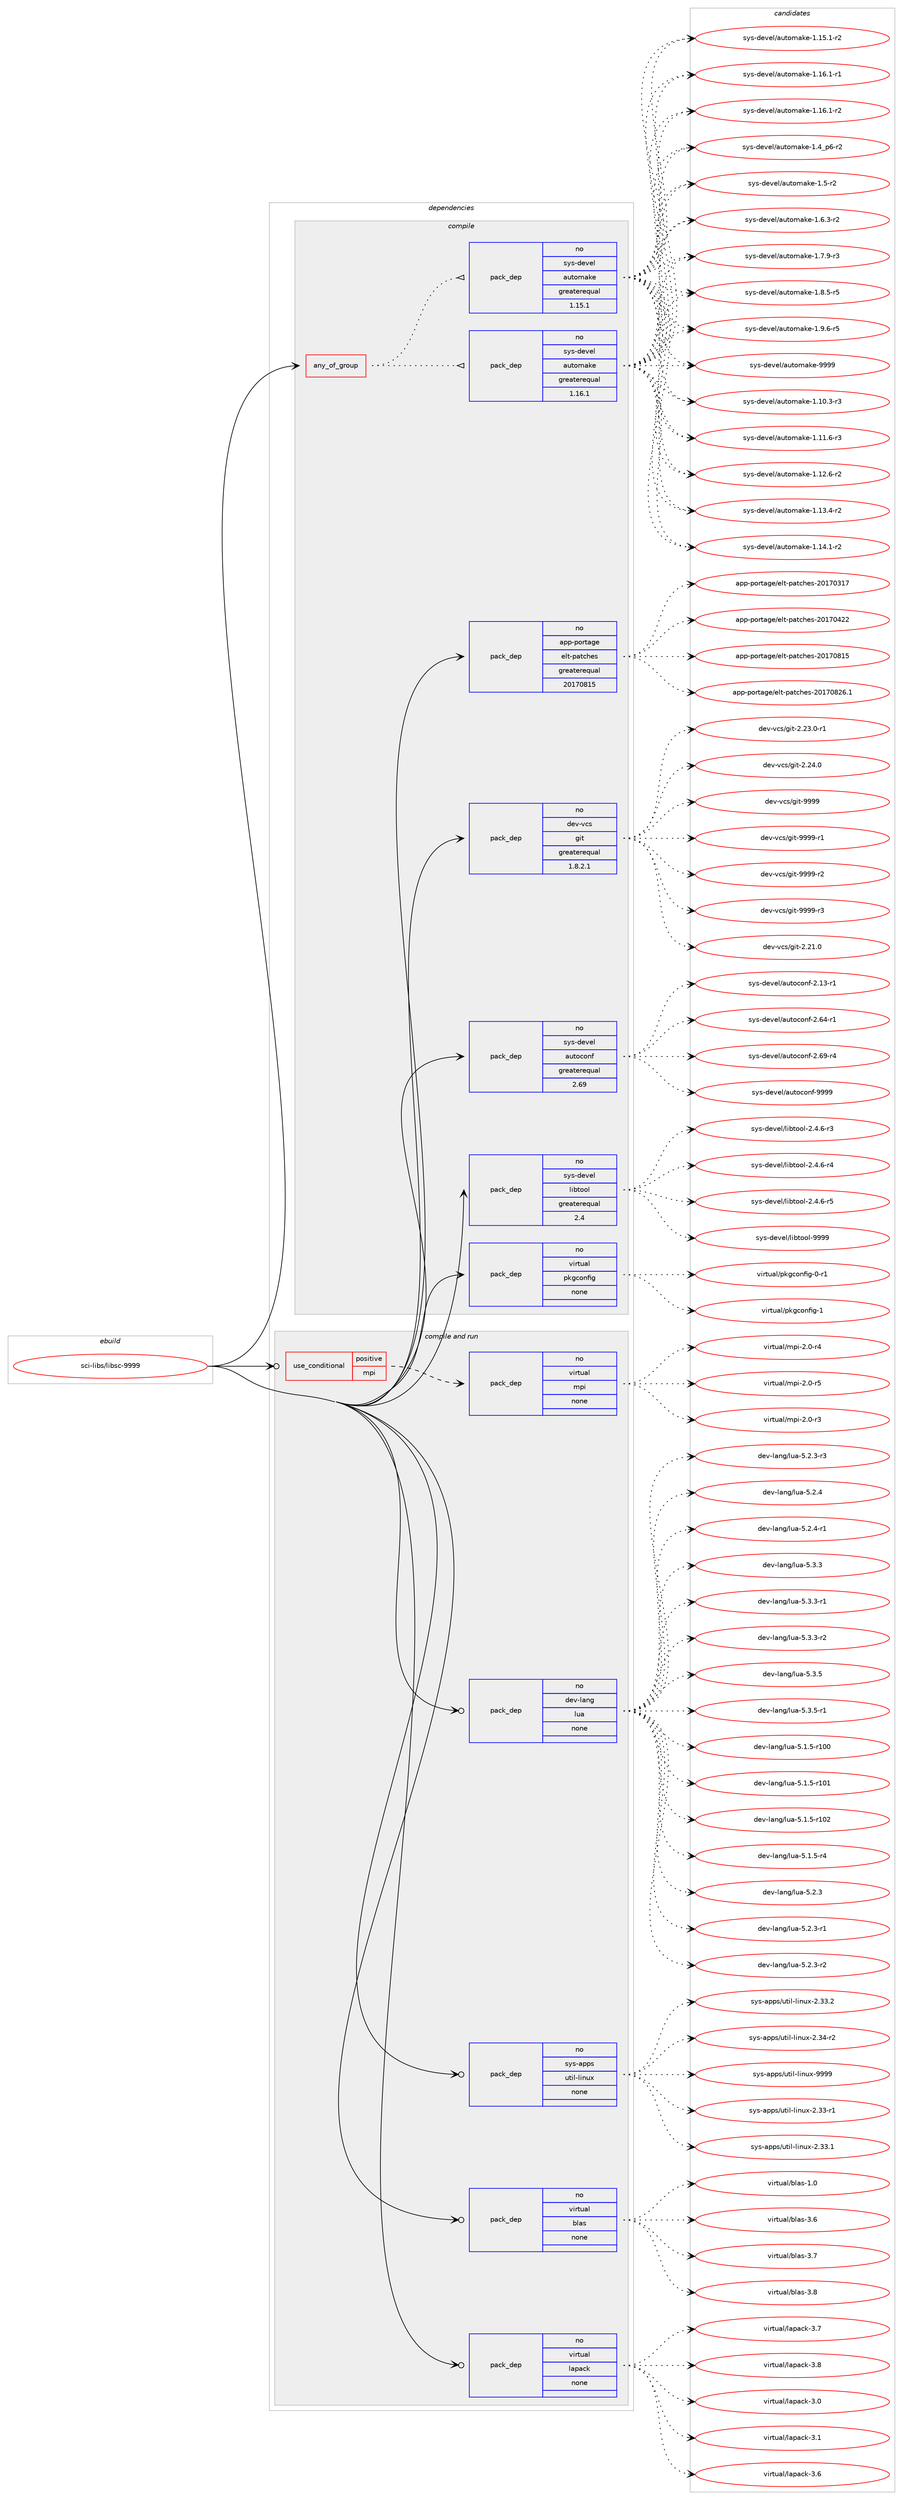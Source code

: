 digraph prolog {

# *************
# Graph options
# *************

newrank=true;
concentrate=true;
compound=true;
graph [rankdir=LR,fontname=Helvetica,fontsize=10,ranksep=1.5];#, ranksep=2.5, nodesep=0.2];
edge  [arrowhead=vee];
node  [fontname=Helvetica,fontsize=10];

# **********
# The ebuild
# **********

subgraph cluster_leftcol {
color=gray;
rank=same;
label=<<i>ebuild</i>>;
id [label="sci-libs/libsc-9999", color=red, width=4, href="../sci-libs/libsc-9999.svg"];
}

# ****************
# The dependencies
# ****************

subgraph cluster_midcol {
color=gray;
label=<<i>dependencies</i>>;
subgraph cluster_compile {
fillcolor="#eeeeee";
style=filled;
label=<<i>compile</i>>;
subgraph any14650 {
dependency857817 [label=<<TABLE BORDER="0" CELLBORDER="1" CELLSPACING="0" CELLPADDING="4"><TR><TD CELLPADDING="10">any_of_group</TD></TR></TABLE>>, shape=none, color=red];subgraph pack634419 {
dependency857818 [label=<<TABLE BORDER="0" CELLBORDER="1" CELLSPACING="0" CELLPADDING="4" WIDTH="220"><TR><TD ROWSPAN="6" CELLPADDING="30">pack_dep</TD></TR><TR><TD WIDTH="110">no</TD></TR><TR><TD>sys-devel</TD></TR><TR><TD>automake</TD></TR><TR><TD>greaterequal</TD></TR><TR><TD>1.16.1</TD></TR></TABLE>>, shape=none, color=blue];
}
dependency857817:e -> dependency857818:w [weight=20,style="dotted",arrowhead="oinv"];
subgraph pack634420 {
dependency857819 [label=<<TABLE BORDER="0" CELLBORDER="1" CELLSPACING="0" CELLPADDING="4" WIDTH="220"><TR><TD ROWSPAN="6" CELLPADDING="30">pack_dep</TD></TR><TR><TD WIDTH="110">no</TD></TR><TR><TD>sys-devel</TD></TR><TR><TD>automake</TD></TR><TR><TD>greaterequal</TD></TR><TR><TD>1.15.1</TD></TR></TABLE>>, shape=none, color=blue];
}
dependency857817:e -> dependency857819:w [weight=20,style="dotted",arrowhead="oinv"];
}
id:e -> dependency857817:w [weight=20,style="solid",arrowhead="vee"];
subgraph pack634421 {
dependency857820 [label=<<TABLE BORDER="0" CELLBORDER="1" CELLSPACING="0" CELLPADDING="4" WIDTH="220"><TR><TD ROWSPAN="6" CELLPADDING="30">pack_dep</TD></TR><TR><TD WIDTH="110">no</TD></TR><TR><TD>app-portage</TD></TR><TR><TD>elt-patches</TD></TR><TR><TD>greaterequal</TD></TR><TR><TD>20170815</TD></TR></TABLE>>, shape=none, color=blue];
}
id:e -> dependency857820:w [weight=20,style="solid",arrowhead="vee"];
subgraph pack634422 {
dependency857821 [label=<<TABLE BORDER="0" CELLBORDER="1" CELLSPACING="0" CELLPADDING="4" WIDTH="220"><TR><TD ROWSPAN="6" CELLPADDING="30">pack_dep</TD></TR><TR><TD WIDTH="110">no</TD></TR><TR><TD>dev-vcs</TD></TR><TR><TD>git</TD></TR><TR><TD>greaterequal</TD></TR><TR><TD>1.8.2.1</TD></TR></TABLE>>, shape=none, color=blue];
}
id:e -> dependency857821:w [weight=20,style="solid",arrowhead="vee"];
subgraph pack634423 {
dependency857822 [label=<<TABLE BORDER="0" CELLBORDER="1" CELLSPACING="0" CELLPADDING="4" WIDTH="220"><TR><TD ROWSPAN="6" CELLPADDING="30">pack_dep</TD></TR><TR><TD WIDTH="110">no</TD></TR><TR><TD>sys-devel</TD></TR><TR><TD>autoconf</TD></TR><TR><TD>greaterequal</TD></TR><TR><TD>2.69</TD></TR></TABLE>>, shape=none, color=blue];
}
id:e -> dependency857822:w [weight=20,style="solid",arrowhead="vee"];
subgraph pack634424 {
dependency857823 [label=<<TABLE BORDER="0" CELLBORDER="1" CELLSPACING="0" CELLPADDING="4" WIDTH="220"><TR><TD ROWSPAN="6" CELLPADDING="30">pack_dep</TD></TR><TR><TD WIDTH="110">no</TD></TR><TR><TD>sys-devel</TD></TR><TR><TD>libtool</TD></TR><TR><TD>greaterequal</TD></TR><TR><TD>2.4</TD></TR></TABLE>>, shape=none, color=blue];
}
id:e -> dependency857823:w [weight=20,style="solid",arrowhead="vee"];
subgraph pack634425 {
dependency857824 [label=<<TABLE BORDER="0" CELLBORDER="1" CELLSPACING="0" CELLPADDING="4" WIDTH="220"><TR><TD ROWSPAN="6" CELLPADDING="30">pack_dep</TD></TR><TR><TD WIDTH="110">no</TD></TR><TR><TD>virtual</TD></TR><TR><TD>pkgconfig</TD></TR><TR><TD>none</TD></TR><TR><TD></TD></TR></TABLE>>, shape=none, color=blue];
}
id:e -> dependency857824:w [weight=20,style="solid",arrowhead="vee"];
}
subgraph cluster_compileandrun {
fillcolor="#eeeeee";
style=filled;
label=<<i>compile and run</i>>;
subgraph cond208239 {
dependency857825 [label=<<TABLE BORDER="0" CELLBORDER="1" CELLSPACING="0" CELLPADDING="4"><TR><TD ROWSPAN="3" CELLPADDING="10">use_conditional</TD></TR><TR><TD>positive</TD></TR><TR><TD>mpi</TD></TR></TABLE>>, shape=none, color=red];
subgraph pack634426 {
dependency857826 [label=<<TABLE BORDER="0" CELLBORDER="1" CELLSPACING="0" CELLPADDING="4" WIDTH="220"><TR><TD ROWSPAN="6" CELLPADDING="30">pack_dep</TD></TR><TR><TD WIDTH="110">no</TD></TR><TR><TD>virtual</TD></TR><TR><TD>mpi</TD></TR><TR><TD>none</TD></TR><TR><TD></TD></TR></TABLE>>, shape=none, color=blue];
}
dependency857825:e -> dependency857826:w [weight=20,style="dashed",arrowhead="vee"];
}
id:e -> dependency857825:w [weight=20,style="solid",arrowhead="odotvee"];
subgraph pack634427 {
dependency857827 [label=<<TABLE BORDER="0" CELLBORDER="1" CELLSPACING="0" CELLPADDING="4" WIDTH="220"><TR><TD ROWSPAN="6" CELLPADDING="30">pack_dep</TD></TR><TR><TD WIDTH="110">no</TD></TR><TR><TD>dev-lang</TD></TR><TR><TD>lua</TD></TR><TR><TD>none</TD></TR><TR><TD></TD></TR></TABLE>>, shape=none, color=blue];
}
id:e -> dependency857827:w [weight=20,style="solid",arrowhead="odotvee"];
subgraph pack634428 {
dependency857828 [label=<<TABLE BORDER="0" CELLBORDER="1" CELLSPACING="0" CELLPADDING="4" WIDTH="220"><TR><TD ROWSPAN="6" CELLPADDING="30">pack_dep</TD></TR><TR><TD WIDTH="110">no</TD></TR><TR><TD>sys-apps</TD></TR><TR><TD>util-linux</TD></TR><TR><TD>none</TD></TR><TR><TD></TD></TR></TABLE>>, shape=none, color=blue];
}
id:e -> dependency857828:w [weight=20,style="solid",arrowhead="odotvee"];
subgraph pack634429 {
dependency857829 [label=<<TABLE BORDER="0" CELLBORDER="1" CELLSPACING="0" CELLPADDING="4" WIDTH="220"><TR><TD ROWSPAN="6" CELLPADDING="30">pack_dep</TD></TR><TR><TD WIDTH="110">no</TD></TR><TR><TD>virtual</TD></TR><TR><TD>blas</TD></TR><TR><TD>none</TD></TR><TR><TD></TD></TR></TABLE>>, shape=none, color=blue];
}
id:e -> dependency857829:w [weight=20,style="solid",arrowhead="odotvee"];
subgraph pack634430 {
dependency857830 [label=<<TABLE BORDER="0" CELLBORDER="1" CELLSPACING="0" CELLPADDING="4" WIDTH="220"><TR><TD ROWSPAN="6" CELLPADDING="30">pack_dep</TD></TR><TR><TD WIDTH="110">no</TD></TR><TR><TD>virtual</TD></TR><TR><TD>lapack</TD></TR><TR><TD>none</TD></TR><TR><TD></TD></TR></TABLE>>, shape=none, color=blue];
}
id:e -> dependency857830:w [weight=20,style="solid",arrowhead="odotvee"];
}
subgraph cluster_run {
fillcolor="#eeeeee";
style=filled;
label=<<i>run</i>>;
}
}

# **************
# The candidates
# **************

subgraph cluster_choices {
rank=same;
color=gray;
label=<<i>candidates</i>>;

subgraph choice634419 {
color=black;
nodesep=1;
choice11512111545100101118101108479711711611110997107101454946494846514511451 [label="sys-devel/automake-1.10.3-r3", color=red, width=4,href="../sys-devel/automake-1.10.3-r3.svg"];
choice11512111545100101118101108479711711611110997107101454946494946544511451 [label="sys-devel/automake-1.11.6-r3", color=red, width=4,href="../sys-devel/automake-1.11.6-r3.svg"];
choice11512111545100101118101108479711711611110997107101454946495046544511450 [label="sys-devel/automake-1.12.6-r2", color=red, width=4,href="../sys-devel/automake-1.12.6-r2.svg"];
choice11512111545100101118101108479711711611110997107101454946495146524511450 [label="sys-devel/automake-1.13.4-r2", color=red, width=4,href="../sys-devel/automake-1.13.4-r2.svg"];
choice11512111545100101118101108479711711611110997107101454946495246494511450 [label="sys-devel/automake-1.14.1-r2", color=red, width=4,href="../sys-devel/automake-1.14.1-r2.svg"];
choice11512111545100101118101108479711711611110997107101454946495346494511450 [label="sys-devel/automake-1.15.1-r2", color=red, width=4,href="../sys-devel/automake-1.15.1-r2.svg"];
choice11512111545100101118101108479711711611110997107101454946495446494511449 [label="sys-devel/automake-1.16.1-r1", color=red, width=4,href="../sys-devel/automake-1.16.1-r1.svg"];
choice11512111545100101118101108479711711611110997107101454946495446494511450 [label="sys-devel/automake-1.16.1-r2", color=red, width=4,href="../sys-devel/automake-1.16.1-r2.svg"];
choice115121115451001011181011084797117116111109971071014549465295112544511450 [label="sys-devel/automake-1.4_p6-r2", color=red, width=4,href="../sys-devel/automake-1.4_p6-r2.svg"];
choice11512111545100101118101108479711711611110997107101454946534511450 [label="sys-devel/automake-1.5-r2", color=red, width=4,href="../sys-devel/automake-1.5-r2.svg"];
choice115121115451001011181011084797117116111109971071014549465446514511450 [label="sys-devel/automake-1.6.3-r2", color=red, width=4,href="../sys-devel/automake-1.6.3-r2.svg"];
choice115121115451001011181011084797117116111109971071014549465546574511451 [label="sys-devel/automake-1.7.9-r3", color=red, width=4,href="../sys-devel/automake-1.7.9-r3.svg"];
choice115121115451001011181011084797117116111109971071014549465646534511453 [label="sys-devel/automake-1.8.5-r5", color=red, width=4,href="../sys-devel/automake-1.8.5-r5.svg"];
choice115121115451001011181011084797117116111109971071014549465746544511453 [label="sys-devel/automake-1.9.6-r5", color=red, width=4,href="../sys-devel/automake-1.9.6-r5.svg"];
choice115121115451001011181011084797117116111109971071014557575757 [label="sys-devel/automake-9999", color=red, width=4,href="../sys-devel/automake-9999.svg"];
dependency857818:e -> choice11512111545100101118101108479711711611110997107101454946494846514511451:w [style=dotted,weight="100"];
dependency857818:e -> choice11512111545100101118101108479711711611110997107101454946494946544511451:w [style=dotted,weight="100"];
dependency857818:e -> choice11512111545100101118101108479711711611110997107101454946495046544511450:w [style=dotted,weight="100"];
dependency857818:e -> choice11512111545100101118101108479711711611110997107101454946495146524511450:w [style=dotted,weight="100"];
dependency857818:e -> choice11512111545100101118101108479711711611110997107101454946495246494511450:w [style=dotted,weight="100"];
dependency857818:e -> choice11512111545100101118101108479711711611110997107101454946495346494511450:w [style=dotted,weight="100"];
dependency857818:e -> choice11512111545100101118101108479711711611110997107101454946495446494511449:w [style=dotted,weight="100"];
dependency857818:e -> choice11512111545100101118101108479711711611110997107101454946495446494511450:w [style=dotted,weight="100"];
dependency857818:e -> choice115121115451001011181011084797117116111109971071014549465295112544511450:w [style=dotted,weight="100"];
dependency857818:e -> choice11512111545100101118101108479711711611110997107101454946534511450:w [style=dotted,weight="100"];
dependency857818:e -> choice115121115451001011181011084797117116111109971071014549465446514511450:w [style=dotted,weight="100"];
dependency857818:e -> choice115121115451001011181011084797117116111109971071014549465546574511451:w [style=dotted,weight="100"];
dependency857818:e -> choice115121115451001011181011084797117116111109971071014549465646534511453:w [style=dotted,weight="100"];
dependency857818:e -> choice115121115451001011181011084797117116111109971071014549465746544511453:w [style=dotted,weight="100"];
dependency857818:e -> choice115121115451001011181011084797117116111109971071014557575757:w [style=dotted,weight="100"];
}
subgraph choice634420 {
color=black;
nodesep=1;
choice11512111545100101118101108479711711611110997107101454946494846514511451 [label="sys-devel/automake-1.10.3-r3", color=red, width=4,href="../sys-devel/automake-1.10.3-r3.svg"];
choice11512111545100101118101108479711711611110997107101454946494946544511451 [label="sys-devel/automake-1.11.6-r3", color=red, width=4,href="../sys-devel/automake-1.11.6-r3.svg"];
choice11512111545100101118101108479711711611110997107101454946495046544511450 [label="sys-devel/automake-1.12.6-r2", color=red, width=4,href="../sys-devel/automake-1.12.6-r2.svg"];
choice11512111545100101118101108479711711611110997107101454946495146524511450 [label="sys-devel/automake-1.13.4-r2", color=red, width=4,href="../sys-devel/automake-1.13.4-r2.svg"];
choice11512111545100101118101108479711711611110997107101454946495246494511450 [label="sys-devel/automake-1.14.1-r2", color=red, width=4,href="../sys-devel/automake-1.14.1-r2.svg"];
choice11512111545100101118101108479711711611110997107101454946495346494511450 [label="sys-devel/automake-1.15.1-r2", color=red, width=4,href="../sys-devel/automake-1.15.1-r2.svg"];
choice11512111545100101118101108479711711611110997107101454946495446494511449 [label="sys-devel/automake-1.16.1-r1", color=red, width=4,href="../sys-devel/automake-1.16.1-r1.svg"];
choice11512111545100101118101108479711711611110997107101454946495446494511450 [label="sys-devel/automake-1.16.1-r2", color=red, width=4,href="../sys-devel/automake-1.16.1-r2.svg"];
choice115121115451001011181011084797117116111109971071014549465295112544511450 [label="sys-devel/automake-1.4_p6-r2", color=red, width=4,href="../sys-devel/automake-1.4_p6-r2.svg"];
choice11512111545100101118101108479711711611110997107101454946534511450 [label="sys-devel/automake-1.5-r2", color=red, width=4,href="../sys-devel/automake-1.5-r2.svg"];
choice115121115451001011181011084797117116111109971071014549465446514511450 [label="sys-devel/automake-1.6.3-r2", color=red, width=4,href="../sys-devel/automake-1.6.3-r2.svg"];
choice115121115451001011181011084797117116111109971071014549465546574511451 [label="sys-devel/automake-1.7.9-r3", color=red, width=4,href="../sys-devel/automake-1.7.9-r3.svg"];
choice115121115451001011181011084797117116111109971071014549465646534511453 [label="sys-devel/automake-1.8.5-r5", color=red, width=4,href="../sys-devel/automake-1.8.5-r5.svg"];
choice115121115451001011181011084797117116111109971071014549465746544511453 [label="sys-devel/automake-1.9.6-r5", color=red, width=4,href="../sys-devel/automake-1.9.6-r5.svg"];
choice115121115451001011181011084797117116111109971071014557575757 [label="sys-devel/automake-9999", color=red, width=4,href="../sys-devel/automake-9999.svg"];
dependency857819:e -> choice11512111545100101118101108479711711611110997107101454946494846514511451:w [style=dotted,weight="100"];
dependency857819:e -> choice11512111545100101118101108479711711611110997107101454946494946544511451:w [style=dotted,weight="100"];
dependency857819:e -> choice11512111545100101118101108479711711611110997107101454946495046544511450:w [style=dotted,weight="100"];
dependency857819:e -> choice11512111545100101118101108479711711611110997107101454946495146524511450:w [style=dotted,weight="100"];
dependency857819:e -> choice11512111545100101118101108479711711611110997107101454946495246494511450:w [style=dotted,weight="100"];
dependency857819:e -> choice11512111545100101118101108479711711611110997107101454946495346494511450:w [style=dotted,weight="100"];
dependency857819:e -> choice11512111545100101118101108479711711611110997107101454946495446494511449:w [style=dotted,weight="100"];
dependency857819:e -> choice11512111545100101118101108479711711611110997107101454946495446494511450:w [style=dotted,weight="100"];
dependency857819:e -> choice115121115451001011181011084797117116111109971071014549465295112544511450:w [style=dotted,weight="100"];
dependency857819:e -> choice11512111545100101118101108479711711611110997107101454946534511450:w [style=dotted,weight="100"];
dependency857819:e -> choice115121115451001011181011084797117116111109971071014549465446514511450:w [style=dotted,weight="100"];
dependency857819:e -> choice115121115451001011181011084797117116111109971071014549465546574511451:w [style=dotted,weight="100"];
dependency857819:e -> choice115121115451001011181011084797117116111109971071014549465646534511453:w [style=dotted,weight="100"];
dependency857819:e -> choice115121115451001011181011084797117116111109971071014549465746544511453:w [style=dotted,weight="100"];
dependency857819:e -> choice115121115451001011181011084797117116111109971071014557575757:w [style=dotted,weight="100"];
}
subgraph choice634421 {
color=black;
nodesep=1;
choice97112112451121111141169710310147101108116451129711699104101115455048495548514955 [label="app-portage/elt-patches-20170317", color=red, width=4,href="../app-portage/elt-patches-20170317.svg"];
choice97112112451121111141169710310147101108116451129711699104101115455048495548525050 [label="app-portage/elt-patches-20170422", color=red, width=4,href="../app-portage/elt-patches-20170422.svg"];
choice97112112451121111141169710310147101108116451129711699104101115455048495548564953 [label="app-portage/elt-patches-20170815", color=red, width=4,href="../app-portage/elt-patches-20170815.svg"];
choice971121124511211111411697103101471011081164511297116991041011154550484955485650544649 [label="app-portage/elt-patches-20170826.1", color=red, width=4,href="../app-portage/elt-patches-20170826.1.svg"];
dependency857820:e -> choice97112112451121111141169710310147101108116451129711699104101115455048495548514955:w [style=dotted,weight="100"];
dependency857820:e -> choice97112112451121111141169710310147101108116451129711699104101115455048495548525050:w [style=dotted,weight="100"];
dependency857820:e -> choice97112112451121111141169710310147101108116451129711699104101115455048495548564953:w [style=dotted,weight="100"];
dependency857820:e -> choice971121124511211111411697103101471011081164511297116991041011154550484955485650544649:w [style=dotted,weight="100"];
}
subgraph choice634422 {
color=black;
nodesep=1;
choice10010111845118991154710310511645504650494648 [label="dev-vcs/git-2.21.0", color=red, width=4,href="../dev-vcs/git-2.21.0.svg"];
choice100101118451189911547103105116455046505146484511449 [label="dev-vcs/git-2.23.0-r1", color=red, width=4,href="../dev-vcs/git-2.23.0-r1.svg"];
choice10010111845118991154710310511645504650524648 [label="dev-vcs/git-2.24.0", color=red, width=4,href="../dev-vcs/git-2.24.0.svg"];
choice1001011184511899115471031051164557575757 [label="dev-vcs/git-9999", color=red, width=4,href="../dev-vcs/git-9999.svg"];
choice10010111845118991154710310511645575757574511449 [label="dev-vcs/git-9999-r1", color=red, width=4,href="../dev-vcs/git-9999-r1.svg"];
choice10010111845118991154710310511645575757574511450 [label="dev-vcs/git-9999-r2", color=red, width=4,href="../dev-vcs/git-9999-r2.svg"];
choice10010111845118991154710310511645575757574511451 [label="dev-vcs/git-9999-r3", color=red, width=4,href="../dev-vcs/git-9999-r3.svg"];
dependency857821:e -> choice10010111845118991154710310511645504650494648:w [style=dotted,weight="100"];
dependency857821:e -> choice100101118451189911547103105116455046505146484511449:w [style=dotted,weight="100"];
dependency857821:e -> choice10010111845118991154710310511645504650524648:w [style=dotted,weight="100"];
dependency857821:e -> choice1001011184511899115471031051164557575757:w [style=dotted,weight="100"];
dependency857821:e -> choice10010111845118991154710310511645575757574511449:w [style=dotted,weight="100"];
dependency857821:e -> choice10010111845118991154710310511645575757574511450:w [style=dotted,weight="100"];
dependency857821:e -> choice10010111845118991154710310511645575757574511451:w [style=dotted,weight="100"];
}
subgraph choice634423 {
color=black;
nodesep=1;
choice1151211154510010111810110847971171161119911111010245504649514511449 [label="sys-devel/autoconf-2.13-r1", color=red, width=4,href="../sys-devel/autoconf-2.13-r1.svg"];
choice1151211154510010111810110847971171161119911111010245504654524511449 [label="sys-devel/autoconf-2.64-r1", color=red, width=4,href="../sys-devel/autoconf-2.64-r1.svg"];
choice1151211154510010111810110847971171161119911111010245504654574511452 [label="sys-devel/autoconf-2.69-r4", color=red, width=4,href="../sys-devel/autoconf-2.69-r4.svg"];
choice115121115451001011181011084797117116111991111101024557575757 [label="sys-devel/autoconf-9999", color=red, width=4,href="../sys-devel/autoconf-9999.svg"];
dependency857822:e -> choice1151211154510010111810110847971171161119911111010245504649514511449:w [style=dotted,weight="100"];
dependency857822:e -> choice1151211154510010111810110847971171161119911111010245504654524511449:w [style=dotted,weight="100"];
dependency857822:e -> choice1151211154510010111810110847971171161119911111010245504654574511452:w [style=dotted,weight="100"];
dependency857822:e -> choice115121115451001011181011084797117116111991111101024557575757:w [style=dotted,weight="100"];
}
subgraph choice634424 {
color=black;
nodesep=1;
choice1151211154510010111810110847108105981161111111084550465246544511451 [label="sys-devel/libtool-2.4.6-r3", color=red, width=4,href="../sys-devel/libtool-2.4.6-r3.svg"];
choice1151211154510010111810110847108105981161111111084550465246544511452 [label="sys-devel/libtool-2.4.6-r4", color=red, width=4,href="../sys-devel/libtool-2.4.6-r4.svg"];
choice1151211154510010111810110847108105981161111111084550465246544511453 [label="sys-devel/libtool-2.4.6-r5", color=red, width=4,href="../sys-devel/libtool-2.4.6-r5.svg"];
choice1151211154510010111810110847108105981161111111084557575757 [label="sys-devel/libtool-9999", color=red, width=4,href="../sys-devel/libtool-9999.svg"];
dependency857823:e -> choice1151211154510010111810110847108105981161111111084550465246544511451:w [style=dotted,weight="100"];
dependency857823:e -> choice1151211154510010111810110847108105981161111111084550465246544511452:w [style=dotted,weight="100"];
dependency857823:e -> choice1151211154510010111810110847108105981161111111084550465246544511453:w [style=dotted,weight="100"];
dependency857823:e -> choice1151211154510010111810110847108105981161111111084557575757:w [style=dotted,weight="100"];
}
subgraph choice634425 {
color=black;
nodesep=1;
choice11810511411611797108471121071039911111010210510345484511449 [label="virtual/pkgconfig-0-r1", color=red, width=4,href="../virtual/pkgconfig-0-r1.svg"];
choice1181051141161179710847112107103991111101021051034549 [label="virtual/pkgconfig-1", color=red, width=4,href="../virtual/pkgconfig-1.svg"];
dependency857824:e -> choice11810511411611797108471121071039911111010210510345484511449:w [style=dotted,weight="100"];
dependency857824:e -> choice1181051141161179710847112107103991111101021051034549:w [style=dotted,weight="100"];
}
subgraph choice634426 {
color=black;
nodesep=1;
choice1181051141161179710847109112105455046484511451 [label="virtual/mpi-2.0-r3", color=red, width=4,href="../virtual/mpi-2.0-r3.svg"];
choice1181051141161179710847109112105455046484511452 [label="virtual/mpi-2.0-r4", color=red, width=4,href="../virtual/mpi-2.0-r4.svg"];
choice1181051141161179710847109112105455046484511453 [label="virtual/mpi-2.0-r5", color=red, width=4,href="../virtual/mpi-2.0-r5.svg"];
dependency857826:e -> choice1181051141161179710847109112105455046484511451:w [style=dotted,weight="100"];
dependency857826:e -> choice1181051141161179710847109112105455046484511452:w [style=dotted,weight="100"];
dependency857826:e -> choice1181051141161179710847109112105455046484511453:w [style=dotted,weight="100"];
}
subgraph choice634427 {
color=black;
nodesep=1;
choice1001011184510897110103471081179745534649465345114494848 [label="dev-lang/lua-5.1.5-r100", color=red, width=4,href="../dev-lang/lua-5.1.5-r100.svg"];
choice1001011184510897110103471081179745534649465345114494849 [label="dev-lang/lua-5.1.5-r101", color=red, width=4,href="../dev-lang/lua-5.1.5-r101.svg"];
choice1001011184510897110103471081179745534649465345114494850 [label="dev-lang/lua-5.1.5-r102", color=red, width=4,href="../dev-lang/lua-5.1.5-r102.svg"];
choice100101118451089711010347108117974553464946534511452 [label="dev-lang/lua-5.1.5-r4", color=red, width=4,href="../dev-lang/lua-5.1.5-r4.svg"];
choice10010111845108971101034710811797455346504651 [label="dev-lang/lua-5.2.3", color=red, width=4,href="../dev-lang/lua-5.2.3.svg"];
choice100101118451089711010347108117974553465046514511449 [label="dev-lang/lua-5.2.3-r1", color=red, width=4,href="../dev-lang/lua-5.2.3-r1.svg"];
choice100101118451089711010347108117974553465046514511450 [label="dev-lang/lua-5.2.3-r2", color=red, width=4,href="../dev-lang/lua-5.2.3-r2.svg"];
choice100101118451089711010347108117974553465046514511451 [label="dev-lang/lua-5.2.3-r3", color=red, width=4,href="../dev-lang/lua-5.2.3-r3.svg"];
choice10010111845108971101034710811797455346504652 [label="dev-lang/lua-5.2.4", color=red, width=4,href="../dev-lang/lua-5.2.4.svg"];
choice100101118451089711010347108117974553465046524511449 [label="dev-lang/lua-5.2.4-r1", color=red, width=4,href="../dev-lang/lua-5.2.4-r1.svg"];
choice10010111845108971101034710811797455346514651 [label="dev-lang/lua-5.3.3", color=red, width=4,href="../dev-lang/lua-5.3.3.svg"];
choice100101118451089711010347108117974553465146514511449 [label="dev-lang/lua-5.3.3-r1", color=red, width=4,href="../dev-lang/lua-5.3.3-r1.svg"];
choice100101118451089711010347108117974553465146514511450 [label="dev-lang/lua-5.3.3-r2", color=red, width=4,href="../dev-lang/lua-5.3.3-r2.svg"];
choice10010111845108971101034710811797455346514653 [label="dev-lang/lua-5.3.5", color=red, width=4,href="../dev-lang/lua-5.3.5.svg"];
choice100101118451089711010347108117974553465146534511449 [label="dev-lang/lua-5.3.5-r1", color=red, width=4,href="../dev-lang/lua-5.3.5-r1.svg"];
dependency857827:e -> choice1001011184510897110103471081179745534649465345114494848:w [style=dotted,weight="100"];
dependency857827:e -> choice1001011184510897110103471081179745534649465345114494849:w [style=dotted,weight="100"];
dependency857827:e -> choice1001011184510897110103471081179745534649465345114494850:w [style=dotted,weight="100"];
dependency857827:e -> choice100101118451089711010347108117974553464946534511452:w [style=dotted,weight="100"];
dependency857827:e -> choice10010111845108971101034710811797455346504651:w [style=dotted,weight="100"];
dependency857827:e -> choice100101118451089711010347108117974553465046514511449:w [style=dotted,weight="100"];
dependency857827:e -> choice100101118451089711010347108117974553465046514511450:w [style=dotted,weight="100"];
dependency857827:e -> choice100101118451089711010347108117974553465046514511451:w [style=dotted,weight="100"];
dependency857827:e -> choice10010111845108971101034710811797455346504652:w [style=dotted,weight="100"];
dependency857827:e -> choice100101118451089711010347108117974553465046524511449:w [style=dotted,weight="100"];
dependency857827:e -> choice10010111845108971101034710811797455346514651:w [style=dotted,weight="100"];
dependency857827:e -> choice100101118451089711010347108117974553465146514511449:w [style=dotted,weight="100"];
dependency857827:e -> choice100101118451089711010347108117974553465146514511450:w [style=dotted,weight="100"];
dependency857827:e -> choice10010111845108971101034710811797455346514653:w [style=dotted,weight="100"];
dependency857827:e -> choice100101118451089711010347108117974553465146534511449:w [style=dotted,weight="100"];
}
subgraph choice634428 {
color=black;
nodesep=1;
choice1151211154597112112115471171161051084510810511011712045504651514511449 [label="sys-apps/util-linux-2.33-r1", color=red, width=4,href="../sys-apps/util-linux-2.33-r1.svg"];
choice1151211154597112112115471171161051084510810511011712045504651514649 [label="sys-apps/util-linux-2.33.1", color=red, width=4,href="../sys-apps/util-linux-2.33.1.svg"];
choice1151211154597112112115471171161051084510810511011712045504651514650 [label="sys-apps/util-linux-2.33.2", color=red, width=4,href="../sys-apps/util-linux-2.33.2.svg"];
choice1151211154597112112115471171161051084510810511011712045504651524511450 [label="sys-apps/util-linux-2.34-r2", color=red, width=4,href="../sys-apps/util-linux-2.34-r2.svg"];
choice115121115459711211211547117116105108451081051101171204557575757 [label="sys-apps/util-linux-9999", color=red, width=4,href="../sys-apps/util-linux-9999.svg"];
dependency857828:e -> choice1151211154597112112115471171161051084510810511011712045504651514511449:w [style=dotted,weight="100"];
dependency857828:e -> choice1151211154597112112115471171161051084510810511011712045504651514649:w [style=dotted,weight="100"];
dependency857828:e -> choice1151211154597112112115471171161051084510810511011712045504651514650:w [style=dotted,weight="100"];
dependency857828:e -> choice1151211154597112112115471171161051084510810511011712045504651524511450:w [style=dotted,weight="100"];
dependency857828:e -> choice115121115459711211211547117116105108451081051101171204557575757:w [style=dotted,weight="100"];
}
subgraph choice634429 {
color=black;
nodesep=1;
choice1181051141161179710847981089711545494648 [label="virtual/blas-1.0", color=red, width=4,href="../virtual/blas-1.0.svg"];
choice1181051141161179710847981089711545514654 [label="virtual/blas-3.6", color=red, width=4,href="../virtual/blas-3.6.svg"];
choice1181051141161179710847981089711545514655 [label="virtual/blas-3.7", color=red, width=4,href="../virtual/blas-3.7.svg"];
choice1181051141161179710847981089711545514656 [label="virtual/blas-3.8", color=red, width=4,href="../virtual/blas-3.8.svg"];
dependency857829:e -> choice1181051141161179710847981089711545494648:w [style=dotted,weight="100"];
dependency857829:e -> choice1181051141161179710847981089711545514654:w [style=dotted,weight="100"];
dependency857829:e -> choice1181051141161179710847981089711545514655:w [style=dotted,weight="100"];
dependency857829:e -> choice1181051141161179710847981089711545514656:w [style=dotted,weight="100"];
}
subgraph choice634430 {
color=black;
nodesep=1;
choice118105114116117971084710897112979910745514648 [label="virtual/lapack-3.0", color=red, width=4,href="../virtual/lapack-3.0.svg"];
choice118105114116117971084710897112979910745514649 [label="virtual/lapack-3.1", color=red, width=4,href="../virtual/lapack-3.1.svg"];
choice118105114116117971084710897112979910745514654 [label="virtual/lapack-3.6", color=red, width=4,href="../virtual/lapack-3.6.svg"];
choice118105114116117971084710897112979910745514655 [label="virtual/lapack-3.7", color=red, width=4,href="../virtual/lapack-3.7.svg"];
choice118105114116117971084710897112979910745514656 [label="virtual/lapack-3.8", color=red, width=4,href="../virtual/lapack-3.8.svg"];
dependency857830:e -> choice118105114116117971084710897112979910745514648:w [style=dotted,weight="100"];
dependency857830:e -> choice118105114116117971084710897112979910745514649:w [style=dotted,weight="100"];
dependency857830:e -> choice118105114116117971084710897112979910745514654:w [style=dotted,weight="100"];
dependency857830:e -> choice118105114116117971084710897112979910745514655:w [style=dotted,weight="100"];
dependency857830:e -> choice118105114116117971084710897112979910745514656:w [style=dotted,weight="100"];
}
}

}
